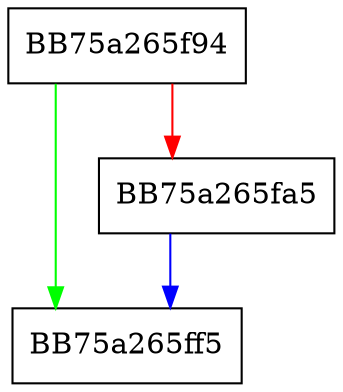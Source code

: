 digraph lzstream {
  node [shape="box"];
  graph [splines=ortho];
  BB75a265f94 -> BB75a265ff5 [color="green"];
  BB75a265f94 -> BB75a265fa5 [color="red"];
  BB75a265fa5 -> BB75a265ff5 [color="blue"];
}